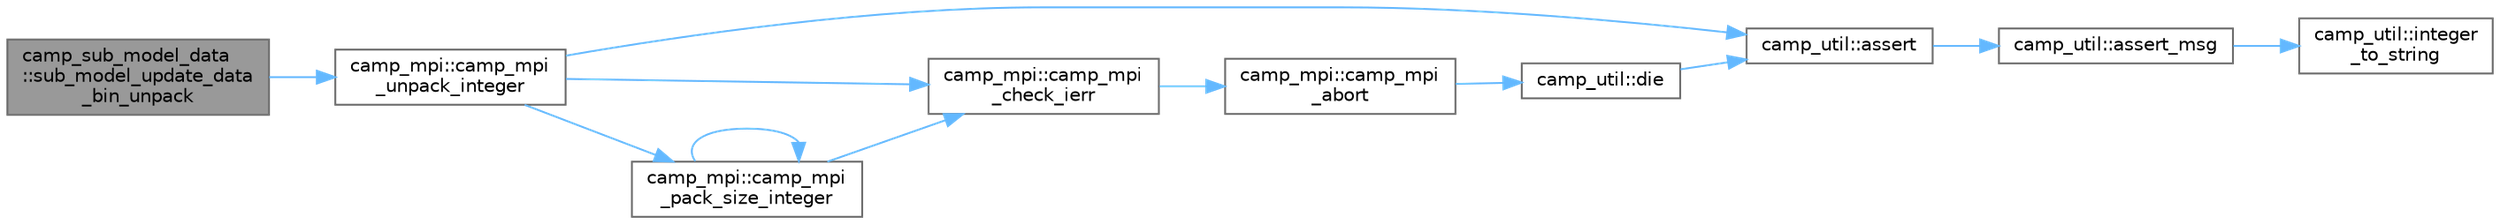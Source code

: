 digraph "camp_sub_model_data::sub_model_update_data_bin_unpack"
{
 // LATEX_PDF_SIZE
  bgcolor="transparent";
  edge [fontname=Helvetica,fontsize=10,labelfontname=Helvetica,labelfontsize=10];
  node [fontname=Helvetica,fontsize=10,shape=box,height=0.2,width=0.4];
  rankdir="LR";
  Node1 [label="camp_sub_model_data\l::sub_model_update_data\l_bin_unpack",height=0.2,width=0.4,color="gray40", fillcolor="grey60", style="filled", fontcolor="black",tooltip="Unpack the given value from the buffer, advancing position."];
  Node1 -> Node2 [color="steelblue1",style="solid"];
  Node2 [label="camp_mpi::camp_mpi\l_unpack_integer",height=0.2,width=0.4,color="grey40", fillcolor="white", style="filled",URL="$namespacecamp__mpi.html#a5da126550d7cb5d3127b31f09464670f",tooltip="Unpacks the given value from the buffer, advancing position."];
  Node2 -> Node3 [color="steelblue1",style="solid"];
  Node3 [label="camp_util::assert",height=0.2,width=0.4,color="grey40", fillcolor="white", style="filled",URL="$namespacecamp__util.html#a32cf43c1b618a3ecf93810383e960ef2",tooltip="Errors unless condition_ok is true."];
  Node3 -> Node4 [color="steelblue1",style="solid"];
  Node4 [label="camp_util::assert_msg",height=0.2,width=0.4,color="grey40", fillcolor="white", style="filled",URL="$namespacecamp__util.html#ab4e745d4a05763568bf773598f30e91f",tooltip="Errors unless condition_ok is true."];
  Node4 -> Node5 [color="steelblue1",style="solid"];
  Node5 [label="camp_util::integer\l_to_string",height=0.2,width=0.4,color="grey40", fillcolor="white", style="filled",URL="$namespacecamp__util.html#acd72e4626dcfefffaa08c42cfa7949bc",tooltip="Convert an integer to a string format."];
  Node2 -> Node6 [color="steelblue1",style="solid"];
  Node6 [label="camp_mpi::camp_mpi\l_check_ierr",height=0.2,width=0.4,color="grey40", fillcolor="white", style="filled",URL="$namespacecamp__mpi.html#adb95beaf933131229f017a03af8352ad",tooltip="Dies if ierr is not ok."];
  Node6 -> Node7 [color="steelblue1",style="solid"];
  Node7 [label="camp_mpi::camp_mpi\l_abort",height=0.2,width=0.4,color="grey40", fillcolor="white", style="filled",URL="$namespacecamp__mpi.html#a7c0deeecbf4c64fe7fcade1797e1aab8",tooltip="Abort the program."];
  Node7 -> Node8 [color="steelblue1",style="solid"];
  Node8 [label="camp_util::die",height=0.2,width=0.4,color="grey40", fillcolor="white", style="filled",URL="$namespacecamp__util.html#aa942add404bf8b611e5b4b8c777ca7f6",tooltip="Error immediately."];
  Node8 -> Node3 [color="steelblue1",style="solid"];
  Node2 -> Node9 [color="steelblue1",style="solid"];
  Node9 [label="camp_mpi::camp_mpi\l_pack_size_integer",height=0.2,width=0.4,color="grey40", fillcolor="white", style="filled",URL="$namespacecamp__mpi.html#abfca35b6c1f158dcb853326861d7e558",tooltip="Determines the number of bytes required to pack the given value."];
  Node9 -> Node6 [color="steelblue1",style="solid"];
  Node9 -> Node9 [color="steelblue1",style="solid"];
}
